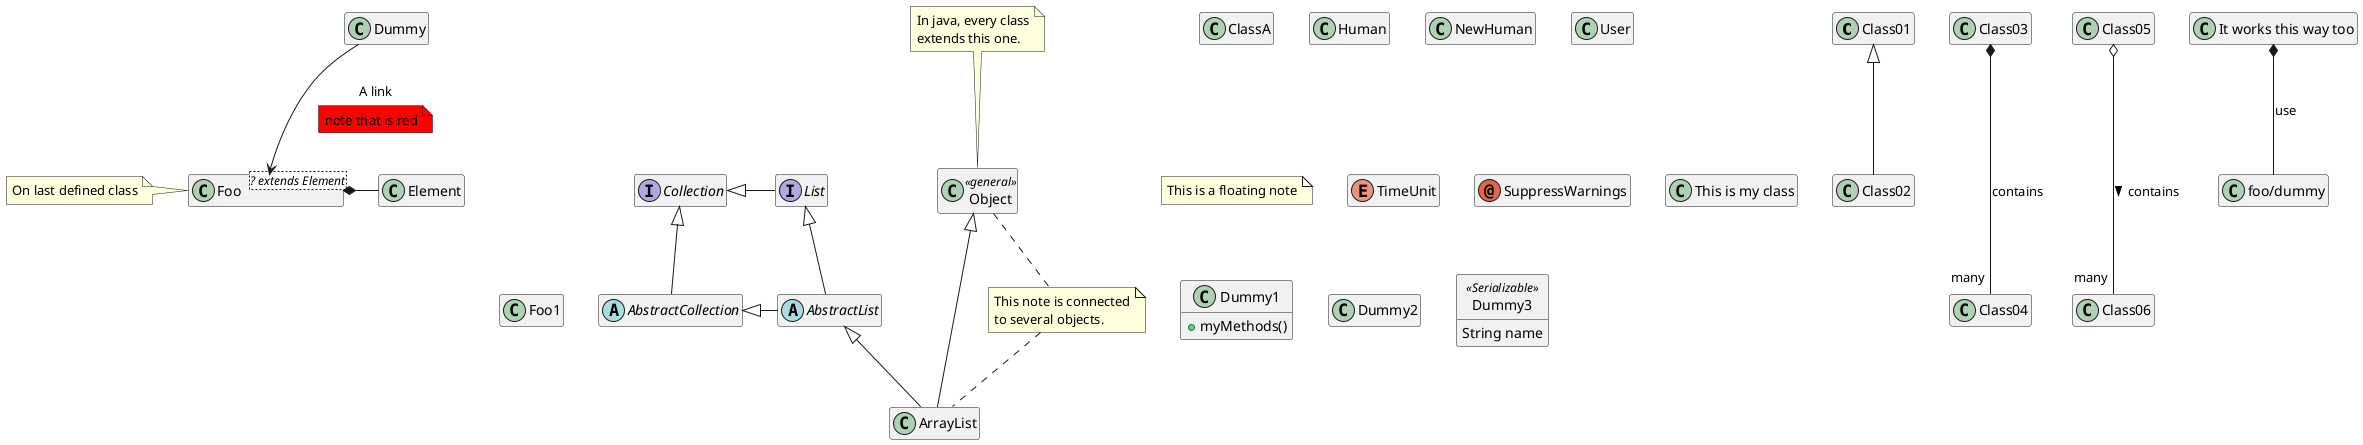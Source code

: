 @startuml
Class01 <|-- Class02
Class03 *--- "many" Class04: contains
Class05 o--- "many" Class06: > contains

ClassA : equals()
ClassA : String[] names

class ClassA {
  String data
  void methods()
}

class Human {
  -sex
  #character
  +eat
}

class NewHuman {
  {static}     language
  {classifier} math
  {abstract}   speak
}
class User {
  .. Simple Getter ..
  + getName()
  + getAddress()
  .. Some setter ..
  + setName()
  __ private data __
  int age
  -- encrypted --
  String password
}

class Object << general >>
Object <|--- ArrayList

note top of Object : In java, every class\nextends this one.

note "This is a floating note" as N1
note "This note is connected\nto several objects." as N2
Object .. N2
N2 .. ArrayList

class Foo
note left: On last defined class

class Dummy
Dummy --> Foo : A link
note on link #red: note that is red

Dummy --> Foo2 : Another link
note right on link #blue
	this is my note on right link
	and in blue
end note

abstract class AbstractList
abstract AbstractCollection
interface List
interface Collection

List <|-- AbstractList
Collection <|-- AbstractCollection

Collection <|- List
AbstractCollection <|- AbstractList
AbstractList <|-- ArrayList

class ArrayList {
  Object[] elementData
  size()
}

enum TimeUnit {
  DAYS
  HOURS
  MINUTES
}

annotation SuppressWarnings

class "This is my class" as class1
class class2 as "It works this way too"
class2 *-- "foo/dummy" : use

class Dummy1 {
  +myMethods()
}

class Dummy2 {
  +hiddenMethod()
}

class Dummy3 <<Serializable>> {
	String name
}

hide members
hide <<Serializable>> circle
show Dummy1 methods
show <<Serializable>> fields
class Foo1
class Foo2
Foo2 *-- Foo1
hide Foo2

class Foo<? extends Element> {
  int size()
}
Foo *- Element

@enduml